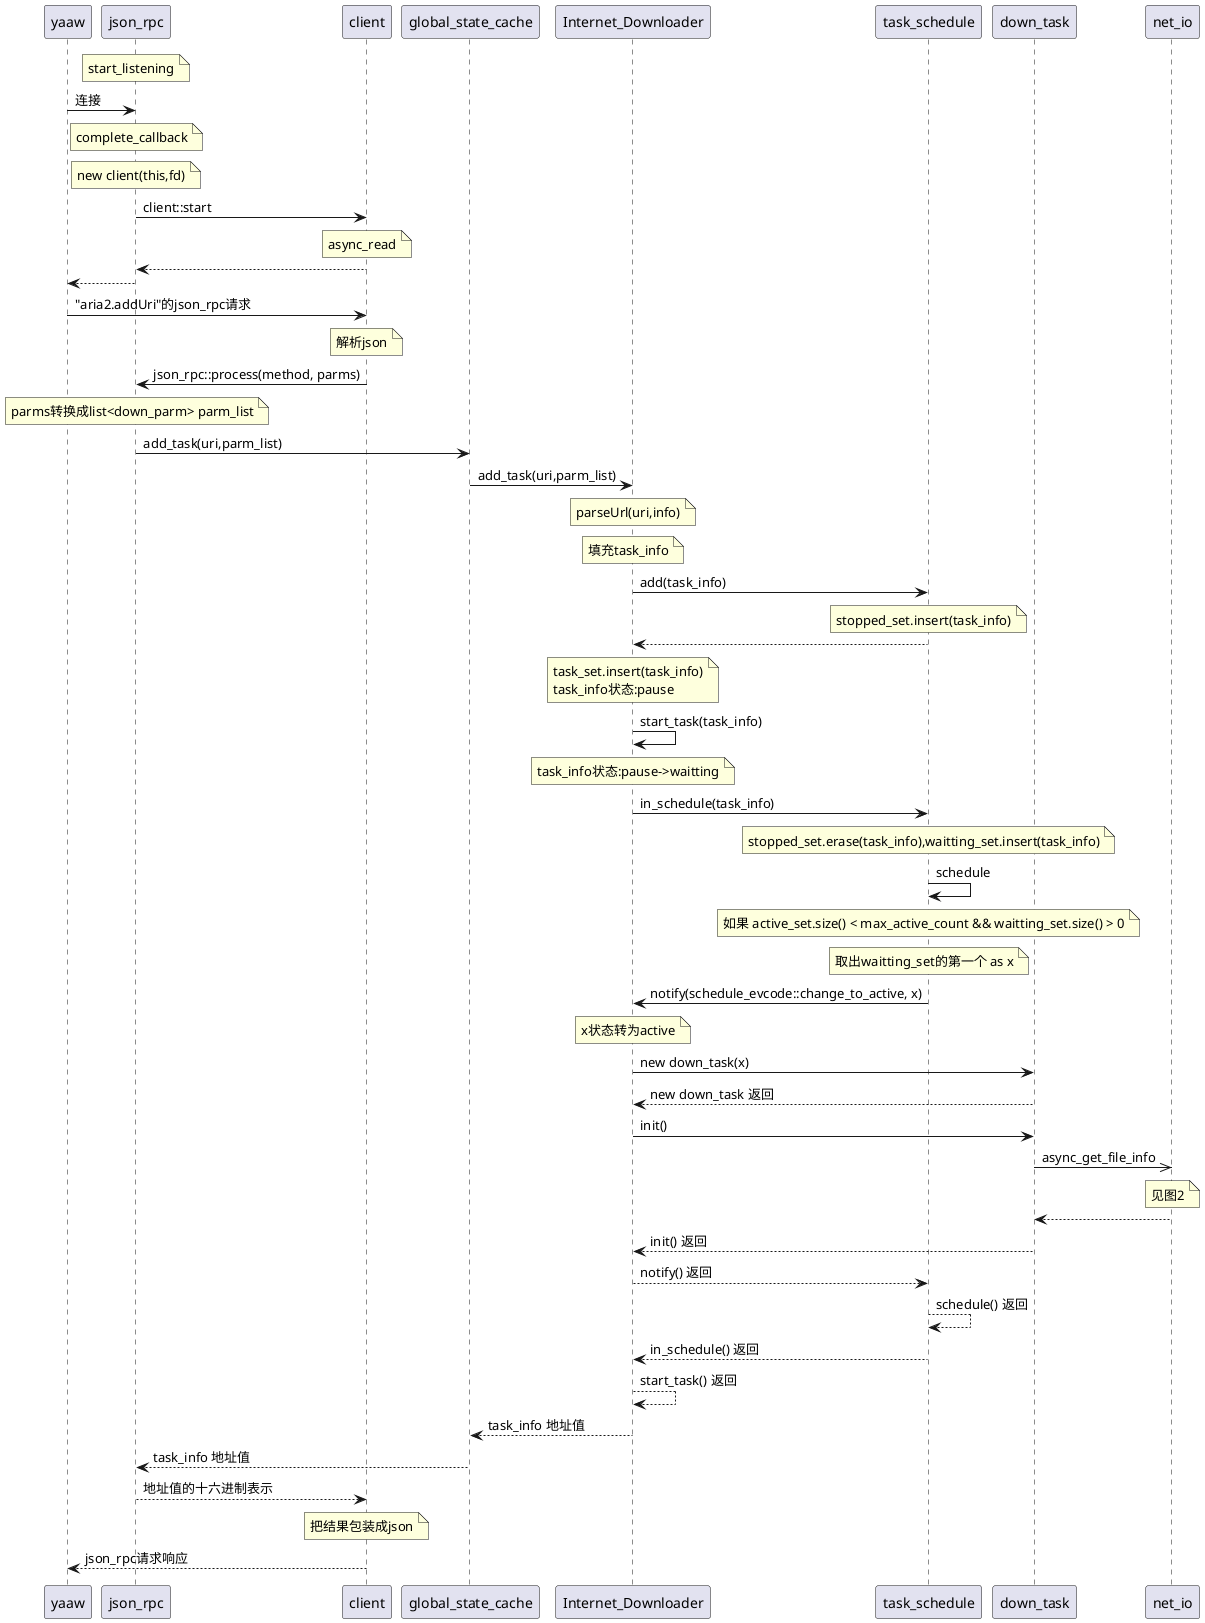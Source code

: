 @startuml
participant yaaw
participant json_rpc
participant client
participant global_state_cache
participant Internet_Downloader
participant task_schedule
participant down_task
participant net_io


Note over json_rpc: start_listening
yaaw->json_rpc: 连接
Note over json_rpc: complete_callback
Note over json_rpc: new client(this,fd)
json_rpc->client: client::start
Note over client: async_read
client-->json_rpc:
json_rpc-->yaaw: 
yaaw->client: "aria2.addUri"的json_rpc请求
Note over client: 解析json
client->json_rpc: json_rpc::process(method, parms)
Note over json_rpc: parms转换成list<down_parm> parm_list
json_rpc->global_state_cache: add_task(uri,parm_list)
global_state_cache->Internet_Downloader: add_task(uri,parm_list)
Note over Internet_Downloader: parseUrl(uri,info)
Note over Internet_Downloader: 填充task_info
Internet_Downloader->task_schedule: add(task_info)
Note over task_schedule: stopped_set.insert(task_info)
task_schedule-->Internet_Downloader:
Note over Internet_Downloader: task_set.insert(task_info)\ntask_info状态:pause
Internet_Downloader->Internet_Downloader: start_task(task_info)
Note over Internet_Downloader: task_info状态:pause->waitting
Internet_Downloader->task_schedule: in_schedule(task_info)
Note over task_schedule: stopped_set.erase(task_info),waitting_set.insert(task_info)
task_schedule->task_schedule: schedule
Note over task_schedule: 如果 active_set.size() < max_active_count && waitting_set.size() > 0
Note over task_schedule: 取出waitting_set的第一个 as x
task_schedule->Internet_Downloader: notify(schedule_evcode::change_to_active, x)
Note over Internet_Downloader: x状态转为active
Internet_Downloader->down_task: new down_task(x)
down_task-->Internet_Downloader: new down_task 返回
Internet_Downloader->down_task: init()
down_task->>net_io: async_get_file_info
Note over net_io: 见图2
net_io-->down_task:
down_task-->Internet_Downloader: init() 返回
Internet_Downloader-->task_schedule: notify() 返回
task_schedule-->task_schedule: schedule() 返回
task_schedule-->Internet_Downloader: in_schedule() 返回
Internet_Downloader-->Internet_Downloader: start_task() 返回
Internet_Downloader-->global_state_cache: task_info 地址值
global_state_cache-->json_rpc: task_info 地址值
json_rpc-->client: 地址值的十六进制表示
Note over client: 把结果包装成json
client-->yaaw: json_rpc请求响应
@enduml
